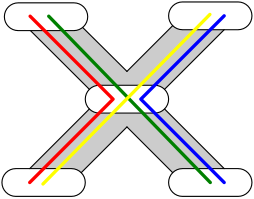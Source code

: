 <?xml version="1.0"?>
<!DOCTYPE ipe SYSTEM "ipe.dtd">
<ipe version="70005" creator="Ipe 7.1.4">
<info created="D:20131116090132" modified="D:20140110163118"/>
<preamble>\usepackage{charter}
\usepackage[charter]{mathdesign}</preamble>
<ipestyle name="nzeh-color">
<symbol name="arrow/arc(spx)">
<path stroke="sym-stroke" fill="sym-stroke" pen="sym-pen">
0 0 m
-1 0.333 l
-1 -0.333 l
h
</path>
</symbol>
<symbol name="arrow/farc(spx)">
<path stroke="sym-stroke" fill="white" pen="sym-pen">
0 0 m
-1 0.333 l
-1 -0.333 l
h
</path>
</symbol>
<symbol name="mark/circle(sx)" transformations="translations">
<path fill="sym-stroke">
0.6 0 0 0.6 0 0 e
0.4 0 0 0.4 0 0 e
</path>
</symbol>
<symbol name="mark/disk(sx)" transformations="translations">
<path fill="sym-stroke">
0.6 0 0 0.6 0 0 e
</path>
</symbol>
<symbol name="mark/fdisk(sfx)" transformations="translations">
<group>
<path fill="sym-stroke" fillrule="eofill">
0.6 0 0 0.6 0 0 e
0.4 0 0 0.4 0 0 e
</path>
<path fill="sym-fill">
0.4 0 0 0.4 0 0 e
</path>
</group>
</symbol>
<symbol name="mark/box(sx)" transformations="translations">
<path fill="sym-stroke" fillrule="eofill">
-0.6 -0.6 m
0.6 -0.6 l
0.6 0.6 l
-0.6 0.6 l
h
-0.4 -0.4 m
0.4 -0.4 l
0.4 0.4 l
-0.4 0.4 l
h
</path>
</symbol>
<symbol name="mark/square(sx)" transformations="translations">
<path fill="sym-stroke">
-0.6 -0.6 m
0.6 -0.6 l
0.6 0.6 l
-0.6 0.6 l
h
</path>
</symbol>
<symbol name="mark/fsquare(sfx)" transformations="translations">
<group>
<path fill="sym-stroke" fillrule="eofill">
-0.6 -0.6 m
0.6 -0.6 l
0.6 0.6 l
-0.6 0.6 l
h
-0.4 -0.4 m
0.4 -0.4 l
0.4 0.4 l
-0.4 0.4 l
h
</path>
<path fill="sym-fill">
-0.4 -0.4 m
0.4 -0.4 l
0.4 0.4 l
-0.4 0.4 l
h
</path>
</group>
</symbol>
<symbol name="mark/cross(sx)" transformations="translations">
<group>
<path fill="sym-stroke">
-0.43 -0.57 m
0.57 0.43 l
0.43 0.57 l
-0.57 -0.43 l
h
</path>
<path fill="sym-stroke">
-0.43 0.57 m
0.57 -0.43 l
0.43 -0.57 l
-0.57 0.43 l
h
</path>
</group>
</symbol>
<symbol name="arrow/fnormal(spx)">
<path stroke="sym-stroke" fill="white" pen="sym-pen">
0 0 m
-1 0.333 l
-1 -0.333 l
h
</path>
</symbol>
<symbol name="arrow/pointed(spx)">
<path stroke="sym-stroke" fill="sym-stroke" pen="sym-pen">
0 0 m
-1 0.333 l
-0.8 0 l
-1 -0.333 l
h
</path>
</symbol>
<symbol name="arrow/fpointed(spx)">
<path stroke="sym-stroke" fill="white" pen="sym-pen">
0 0 m
-1 0.333 l
-0.8 0 l
-1 -0.333 l
h
</path>
</symbol>
<symbol name="arrow/linear(spx)">
<path stroke="sym-stroke" pen="sym-pen">
-1 0.333 m
0 0 l
-1 -0.333 l
</path>
</symbol>
<symbol name="arrow/fdouble(spx)">
<path stroke="sym-stroke" fill="white" pen="sym-pen">
0 0 m
-1 0.333 l
-1 -0.333 l
h
-1 0 m
-2 0.333 l
-2 -0.333 l
h
</path>
</symbol>
<symbol name="arrow/double(spx)">
<path stroke="sym-stroke" fill="sym-stroke" pen="sym-pen">
0 0 m
-1 0.333 l
-1 -0.333 l
h
-1 0 m
-2 0.333 l
-2 -0.333 l
h
</path>
</symbol>
<pen name="heavier" value="0.8"/>
<pen name="fat" value="1.2"/>
<pen name="ultrafat" value="2"/>
<symbolsize name="large" value="5"/>
<symbolsize name="small" value="2"/>
<symbolsize name="tiny" value="1.1"/>
<arrowsize name="large" value="10"/>
<arrowsize name="small" value="5"/>
<arrowsize name="tiny" value="3"/>
<color name="red" value="1 0 0"/>
<color name="green" value="0 1 0"/>
<color name="blue" value="0 0 1"/>
<color name="yellow" value="1 1 0"/>
<color name="grey 10" value="0.1"/>
<color name="grey 20" value="0.2"/>
<color name="grey 30" value="0.3"/>
<color name="grey 40" value="0.4"/>
<color name="grey 50" value="0.5"/>
<color name="grey 60" value="0.6"/>
<color name="grey 70" value="0.7"/>
<color name="grey 80" value="0.8"/>
<color name="grey 90" value="0.9"/>
<color name="cyan" value="0 1 1"/>
<color name="magenta" value="1 0 1"/>
<color name="dark red" value="0.5 0 0"/>
<color name="dark green" value="0 0.5 0"/>
<color name="dark blue" value="0 0 0.5"/>
<color name="dark yellow" value="0.5 0.5 0"/>
<color name="dark cyan" value="0 0.5 0.5"/>
<color name="dark magenta" value="0.5 0 0.5"/>
<dashstyle name="dashed" value="[2 2] 0"/>
<dashstyle name="dotted" value="[1 1] 0"/>
<dashstyle name="dash dotted" value="[2 2 1 2] 0"/>
<dashstyle name="dash dot dotted" value="[2 2 1 2 1 2] 0"/>
<textsize name="large" value="\large"/>
<textsize name="Large" value="\Large"/>
<textsize name="LARGE" value="\LARGE"/>
<textsize name="huge" value="\huge"/>
<textsize name="Huge" value="\Huge"/>
<textsize name="small" value="\small"/>
<textsize name="footnote" value="\footnotesize"/>
<textsize name="tiny" value="\tiny"/>
<textstyle name="center" begin="\begin{center}" end="\end{center}"/>
<textstyle name="itemize" begin="\begin{itemize}" end="\end{itemize}"/>
<textstyle name="item" begin="\begin{itemize}\item{}" end="\end{itemize}"/>
<gridsize name="4 pts" value="4"/>
<gridsize name="8 pts (~3 mm)" value="8"/>
<gridsize name="16 pts (~6 mm)" value="16"/>
<gridsize name="32 pts (~12 mm)" value="32"/>
<gridsize name="2 pts" value="2"/>
<gridsize name="6 pts (~2 mm)" value="6"/>
<gridsize name="12 pts (~4.5 mm)" value="12"/>
<gridsize name="24 pts (~9 mm)" value="24"/>
<anglesize name="90 deg" value="90"/>
<anglesize name="60 deg" value="60"/>
<anglesize name="45 deg" value="45"/>
<anglesize name="30 deg" value="30"/>
<anglesize name="22.5 deg" value="22.5"/>
<opacity name="0.1" value="0.1"/>
<opacity name="0.2" value="0.2"/>
<opacity name="0.3" value="0.3"/>
<opacity name="0.4" value="0.4"/>
<opacity name="0.5" value="0.5"/>
<opacity name="0.6" value="0.6"/>
<opacity name="0.7" value="0.7"/>
<opacity name="0.8" value="0.8"/>
<opacity name="0.9" value="0.9"/>
<tiling name="horiz" angle="0" step="1.2" width="0.4"/>
<tiling name="vert" angle="90" step="1.2" width="0.4"/>
<tiling name="up flat" angle="30" step="1.2" width="0.4"/>
<tiling name="up medium" angle="45" step="1.2" width="0.4"/>
<tiling name="up steep" angle="60" step="1.2" width="0.4"/>
<tiling name="down flat" angle="-30" step="1.2" width="0.4"/>
<tiling name="down medium" angle="-45" step="1.2" width="0.4"/>
<tiling name="down steep" angle="-60" step="1.2" width="0.4"/>
</ipestyle>
<page>
<layer name="alpha"/>
<view layers="alpha" active="alpha"/>
<path layer="alpha" fill="grey 80">
118.06 728.866 m
138.06 728.866 l
158.06 708.866 l
178.06 728.866 l
198.06 728.866 l
168.06 698.866 l
198.06 668.866 l
178.06 668.866 l
158.06 688.866 l
138.06 668.866 l
118.06 668.866 l
148.06 698.866 l
h
</path>
<path matrix="1 0 0 1 -54.8534 109.015" stroke="black" fill="white" cap="1">
222.913 584.851 m
5 0 0 5 222.913 589.851 222.913 594.851 a
202.913 594.851 l
5 0 0 5 202.913 589.851 202.913 584.851 a
h
</path>
<path matrix="1 0 0 1 -24.8534 79.0151" stroke="black" fill="white" cap="1">
222.913 584.851 m
5 0 0 5 222.913 589.851 222.913 594.851 a
202.913 594.851 l
5 0 0 5 202.913 589.851 202.913 584.851 a
h
</path>
<path matrix="1 0 0 1 -24.8534 139.015" stroke="black" fill="white" cap="1">
222.913 584.851 m
5 0 0 5 222.913 589.851 222.913 594.851 a
202.913 594.851 l
5 0 0 5 202.913 589.851 202.913 584.851 a
h
</path>
<path matrix="1 0 0 1 -84.8534 79.0151" stroke="black" fill="white" cap="1">
222.913 584.851 m
5 0 0 5 222.913 589.851 222.913 594.851 a
202.913 594.851 l
5 0 0 5 202.913 589.851 202.913 584.851 a
h
</path>
<path matrix="1 0 0 1 -84.8534 79.0151" stroke="black" cap="1">
226.448 593.387 m
242.913 609.851 l
</path>
<path matrix="1 0 0 1 -84.8534 79.0151" stroke="black" cap="1">
259.377 593.387 m
242.913 609.851 l
</path>
<path matrix="1 0 0 1 -84.8534 79.0151" stroke="black" cap="1">
242.913 629.851 m
259.377 646.316 l
</path>
<path stroke="black" cap="1">
158.06 708.866 m
138.192 728.57 l
</path>
<path matrix="1 0 0 1 -84.8534 79.0151" stroke="blue" pen="fat" cap="1">
277.913 589.851 m
247.913 619.851 l
277.913 649.851 l
</path>
<path matrix="1 0 0 1 -84.8534 79.0151" stroke="black" fill="white" cap="1">
229.377 616.316 m
207.913 594.851 l
</path>
<path matrix="1 0 0 1 -84.8534 79.0151" stroke="black" fill="white" cap="1">
256.448 616.316 m
277.913 594.851 l
</path>
<path matrix="1 0 0 1 -84.8534 79.0151" stroke="black" fill="white" cap="1">
256.448 623.387 m
277.913 644.851 l
</path>
<path stroke="black" fill="white" cap="1">
118.112 728.729 m
144.524 702.402 l
</path>
<path matrix="1 0 0 1 -83.9787 138.696" stroke="black" fill="white" cap="1">
222.913 584.851 m
5 0 0 5 222.913 589.851 222.913 594.851 a
202.913 594.851 l
5 0 0 5 202.913 589.851 202.913 584.851 a
h
</path>
<path stroke="dark green" pen="fat" cap="1">
188.06 668.866 m
129.905 728.729 l
</path>
<path stroke="red" pen="fat" cap="1">
123.06 668.866 m
153.06 698.866 l
123.212 728.729 l
</path>
<path stroke="yellow" pen="fat" cap="1">
127.833 668.33 m
187.914 729.367 l
</path>
</page>
</ipe>
